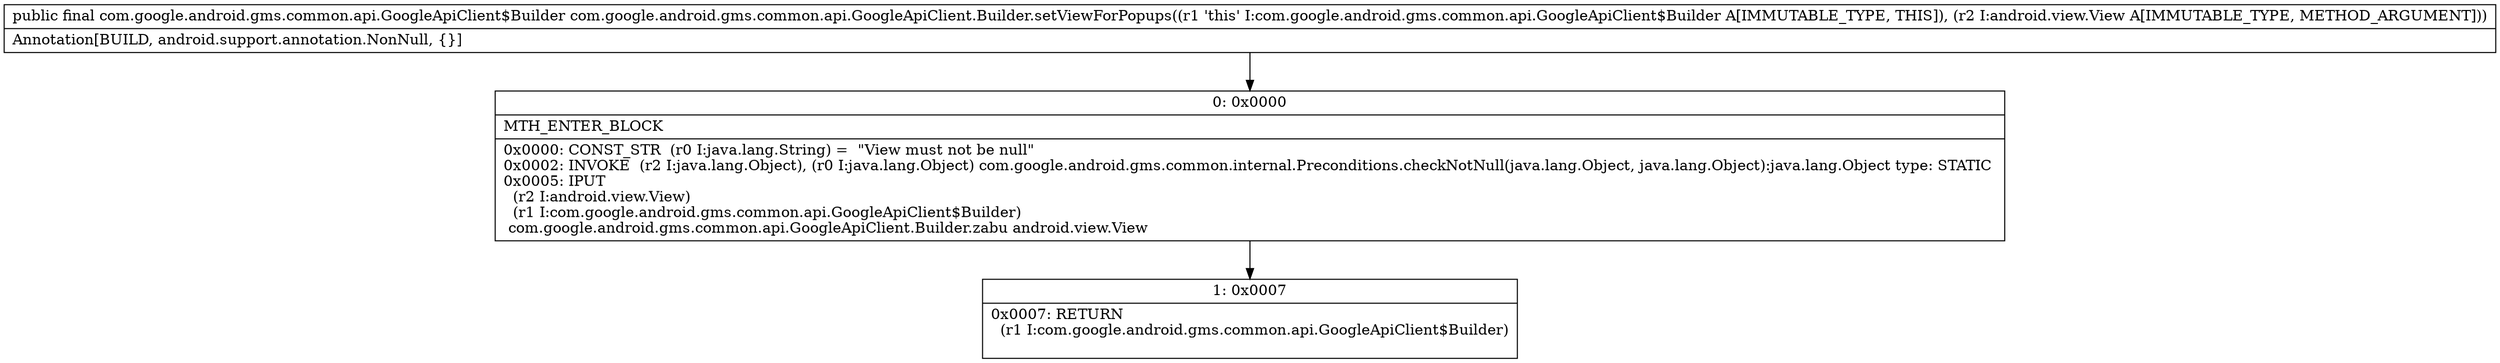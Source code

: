digraph "CFG forcom.google.android.gms.common.api.GoogleApiClient.Builder.setViewForPopups(Landroid\/view\/View;)Lcom\/google\/android\/gms\/common\/api\/GoogleApiClient$Builder;" {
Node_0 [shape=record,label="{0\:\ 0x0000|MTH_ENTER_BLOCK\l|0x0000: CONST_STR  (r0 I:java.lang.String) =  \"View must not be null\" \l0x0002: INVOKE  (r2 I:java.lang.Object), (r0 I:java.lang.Object) com.google.android.gms.common.internal.Preconditions.checkNotNull(java.lang.Object, java.lang.Object):java.lang.Object type: STATIC \l0x0005: IPUT  \l  (r2 I:android.view.View)\l  (r1 I:com.google.android.gms.common.api.GoogleApiClient$Builder)\l com.google.android.gms.common.api.GoogleApiClient.Builder.zabu android.view.View \l}"];
Node_1 [shape=record,label="{1\:\ 0x0007|0x0007: RETURN  \l  (r1 I:com.google.android.gms.common.api.GoogleApiClient$Builder)\l \l}"];
MethodNode[shape=record,label="{public final com.google.android.gms.common.api.GoogleApiClient$Builder com.google.android.gms.common.api.GoogleApiClient.Builder.setViewForPopups((r1 'this' I:com.google.android.gms.common.api.GoogleApiClient$Builder A[IMMUTABLE_TYPE, THIS]), (r2 I:android.view.View A[IMMUTABLE_TYPE, METHOD_ARGUMENT]))  | Annotation[BUILD, android.support.annotation.NonNull, \{\}]\l}"];
MethodNode -> Node_0;
Node_0 -> Node_1;
}

